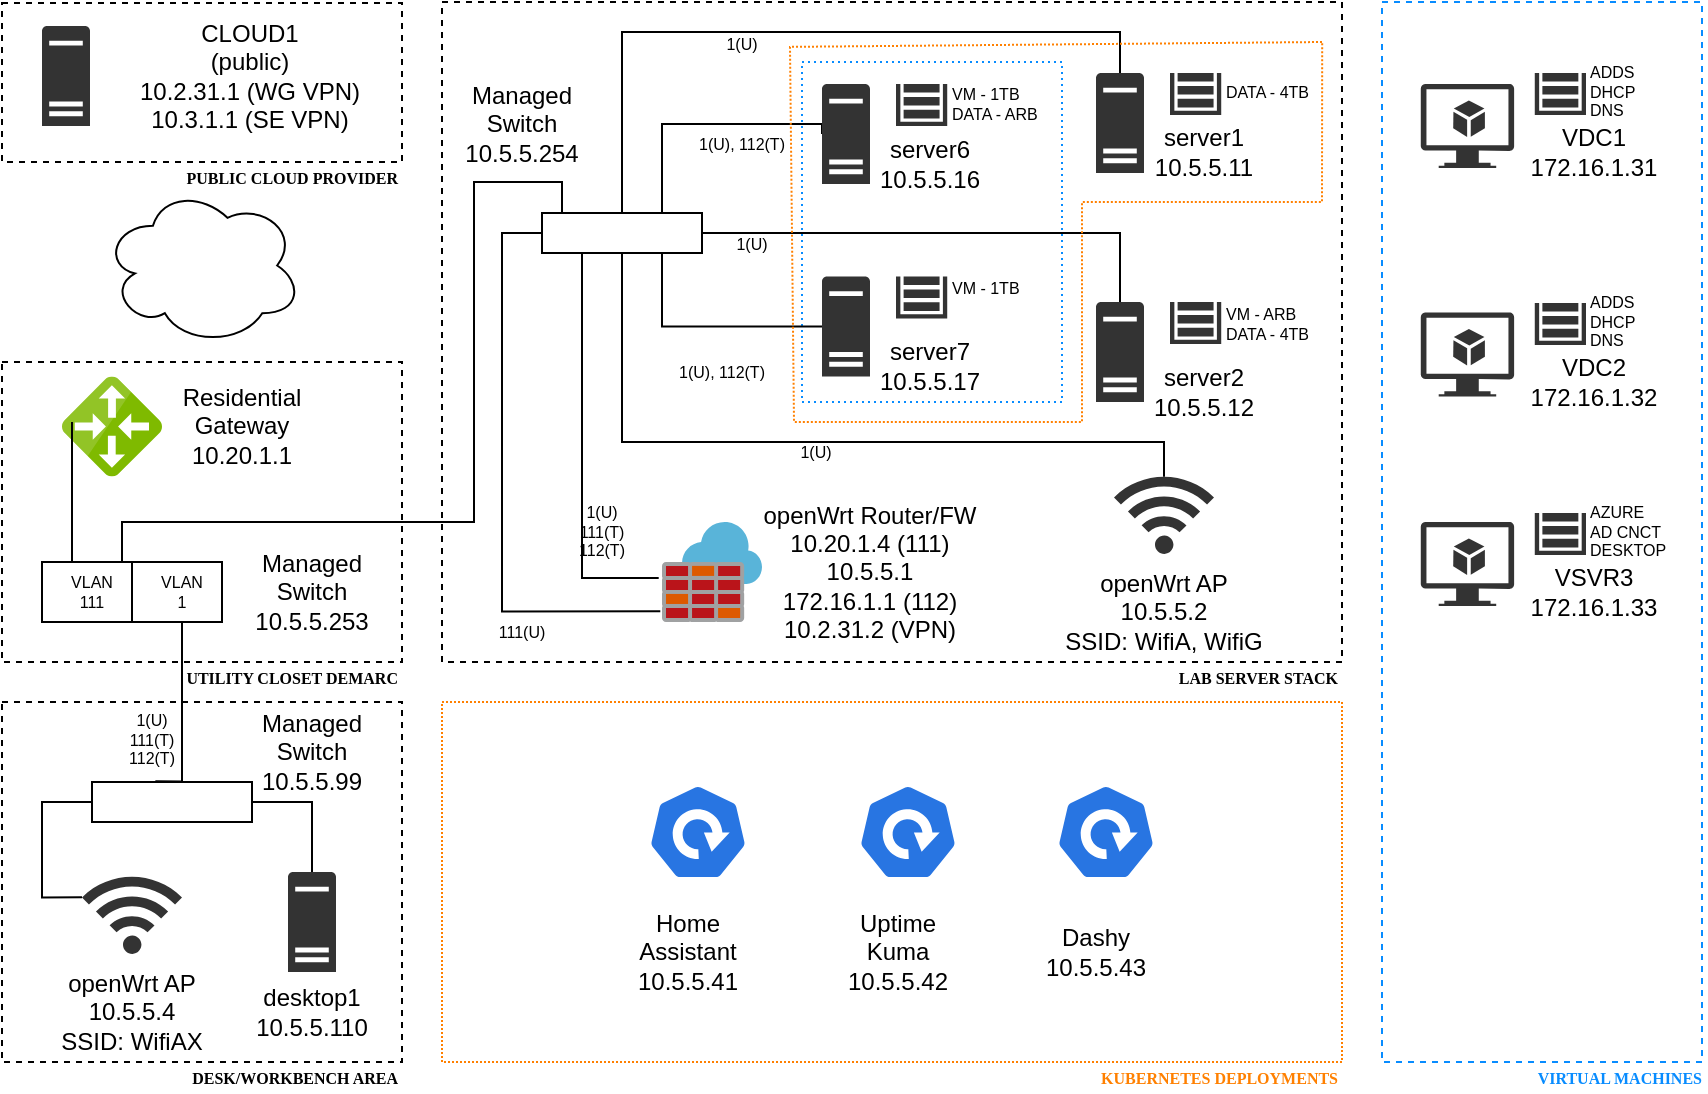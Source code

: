 <mxfile version="25.0.2">
  <diagram name="Page-1" id="vaTwr7fXwSRPZ4FlkMK4">
    <mxGraphModel dx="1434" dy="836" grid="1" gridSize="10" guides="1" tooltips="1" connect="1" arrows="1" fold="1" page="1" pageScale="1" pageWidth="1100" pageHeight="850" math="0" shadow="0">
      <root>
        <mxCell id="0" />
        <mxCell id="1" parent="0" />
        <mxCell id="aQgbKnUOz-fPQFIS8ysx-72" value="" style="rounded=0;whiteSpace=wrap;html=1;fillColor=none;dashed=1;strokeColor=#FF8000;dashPattern=1 1;" parent="1" vertex="1">
          <mxGeometry x="240" y="360" width="450" height="180" as="geometry" />
        </mxCell>
        <mxCell id="aQgbKnUOz-fPQFIS8ysx-106" value="" style="rounded=0;whiteSpace=wrap;html=1;fillColor=none;dashed=1;movable=1;resizable=1;rotatable=1;deletable=1;editable=1;locked=0;connectable=1;" parent="1" vertex="1">
          <mxGeometry x="20" y="10.5" width="200" height="79.5" as="geometry" />
        </mxCell>
        <mxCell id="aQgbKnUOz-fPQFIS8ysx-67" value="" style="rounded=0;whiteSpace=wrap;html=1;fillColor=none;dashed=1;movable=1;resizable=1;rotatable=1;deletable=1;editable=1;locked=0;connectable=1;" parent="1" vertex="1">
          <mxGeometry x="20" y="190" width="200" height="150" as="geometry" />
        </mxCell>
        <mxCell id="aQgbKnUOz-fPQFIS8ysx-68" value="" style="rounded=0;whiteSpace=wrap;html=1;fillColor=none;dashed=1;" parent="1" vertex="1">
          <mxGeometry x="240" y="10" width="450" height="330" as="geometry" />
        </mxCell>
        <mxCell id="aQgbKnUOz-fPQFIS8ysx-70" value="" style="rounded=0;whiteSpace=wrap;html=1;fillColor=none;dashed=1;fontColor=#ffffff;strokeColor=#088CFF;dashPattern=1 2;" parent="1" vertex="1">
          <mxGeometry x="420" y="40" width="130" height="170" as="geometry" />
        </mxCell>
        <mxCell id="aQgbKnUOz-fPQFIS8ysx-90" value="" style="rounded=0;whiteSpace=wrap;html=1;fillColor=none;dashed=1;strokeColor=#088CFF;" parent="1" vertex="1">
          <mxGeometry x="710" y="10" width="160" height="530" as="geometry" />
        </mxCell>
        <mxCell id="aQgbKnUOz-fPQFIS8ysx-71" value="" style="rounded=0;whiteSpace=wrap;html=1;fillColor=none;dashed=1;" parent="1" vertex="1">
          <mxGeometry x="20" y="360" width="200" height="180" as="geometry" />
        </mxCell>
        <mxCell id="aQgbKnUOz-fPQFIS8ysx-1" value="" style="ellipse;shape=cloud;whiteSpace=wrap;html=1;" parent="1" vertex="1">
          <mxGeometry x="70.62" y="102" width="99.38" height="79.5" as="geometry" />
        </mxCell>
        <mxCell id="aQgbKnUOz-fPQFIS8ysx-2" value="" style="image;sketch=0;aspect=fixed;html=1;points=[];align=center;fontSize=12;image=img/lib/mscae/Local_Network_Gateways.svg;" parent="1" vertex="1">
          <mxGeometry x="50" y="197.25" width="50" height="50" as="geometry" />
        </mxCell>
        <mxCell id="aQgbKnUOz-fPQFIS8ysx-3" value="" style="image;sketch=0;aspect=fixed;html=1;points=[];align=center;fontSize=12;image=img/lib/mscae/Azure_Firewall.svg;" parent="1" vertex="1">
          <mxGeometry x="350" y="270" width="50" height="50" as="geometry" />
        </mxCell>
        <mxCell id="aQgbKnUOz-fPQFIS8ysx-4" value="" style="rounded=0;whiteSpace=wrap;html=1;" parent="1" vertex="1">
          <mxGeometry x="40" y="290" width="90" height="30" as="geometry" />
        </mxCell>
        <mxCell id="aQgbKnUOz-fPQFIS8ysx-5" value="Residential&lt;div&gt;Gateway&lt;/div&gt;&lt;div&gt;10.20.1.1&lt;/div&gt;" style="text;html=1;align=center;verticalAlign=middle;whiteSpace=wrap;rounded=0;" parent="1" vertex="1">
          <mxGeometry x="110" y="207.25" width="60" height="30" as="geometry" />
        </mxCell>
        <mxCell id="aQgbKnUOz-fPQFIS8ysx-6" value="" style="rounded=0;whiteSpace=wrap;html=1;" parent="1" vertex="1">
          <mxGeometry x="290" y="115.5" width="80" height="20" as="geometry" />
        </mxCell>
        <mxCell id="aQgbKnUOz-fPQFIS8ysx-7" value="Managed&lt;div&gt;Switch&lt;br&gt;&lt;div&gt;10.5.5.253&lt;/div&gt;&lt;/div&gt;" style="text;html=1;align=center;verticalAlign=middle;whiteSpace=wrap;rounded=0;" parent="1" vertex="1">
          <mxGeometry x="145" y="290" width="60" height="30" as="geometry" />
        </mxCell>
        <mxCell id="aQgbKnUOz-fPQFIS8ysx-8" value="Managed&lt;div&gt;Switch&lt;br&gt;&lt;div&gt;10.5.5.254&lt;/div&gt;&lt;/div&gt;" style="text;html=1;align=center;verticalAlign=middle;whiteSpace=wrap;rounded=0;" parent="1" vertex="1">
          <mxGeometry x="250" y="55.5" width="60" height="30" as="geometry" />
        </mxCell>
        <mxCell id="aQgbKnUOz-fPQFIS8ysx-52" style="edgeStyle=orthogonalEdgeStyle;rounded=0;orthogonalLoop=1;jettySize=auto;html=1;exitX=1;exitY=0;exitDx=0;exitDy=0;entryX=0.25;entryY=0;entryDx=0;entryDy=0;endArrow=none;endFill=0;" parent="1" source="aQgbKnUOz-fPQFIS8ysx-9" target="aQgbKnUOz-fPQFIS8ysx-6" edge="1">
          <mxGeometry relative="1" as="geometry">
            <Array as="points">
              <mxPoint x="80" y="290" />
              <mxPoint x="80" y="270" />
              <mxPoint x="256" y="270" />
              <mxPoint x="256" y="100" />
              <mxPoint x="300" y="100" />
              <mxPoint x="300" y="116" />
            </Array>
          </mxGeometry>
        </mxCell>
        <mxCell id="aQgbKnUOz-fPQFIS8ysx-9" value="VLAN&lt;div&gt;111&lt;/div&gt;" style="text;html=1;align=center;verticalAlign=middle;whiteSpace=wrap;rounded=0;fontSize=8;" parent="1" vertex="1">
          <mxGeometry x="55" y="290" width="20" height="30" as="geometry" />
        </mxCell>
        <mxCell id="aQgbKnUOz-fPQFIS8ysx-10" value="VLAN&lt;div&gt;1&lt;/div&gt;" style="text;html=1;align=center;verticalAlign=middle;whiteSpace=wrap;rounded=0;fontSize=8;" parent="1" vertex="1">
          <mxGeometry x="100" y="290" width="20" height="30" as="geometry" />
        </mxCell>
        <mxCell id="aQgbKnUOz-fPQFIS8ysx-11" value="" style="endArrow=none;html=1;rounded=0;entryX=0.5;entryY=0;entryDx=0;entryDy=0;exitX=0.5;exitY=1;exitDx=0;exitDy=0;" parent="1" source="aQgbKnUOz-fPQFIS8ysx-4" target="aQgbKnUOz-fPQFIS8ysx-4" edge="1">
          <mxGeometry width="50" height="50" relative="1" as="geometry">
            <mxPoint x="150" y="260" as="sourcePoint" />
            <mxPoint x="200" y="210" as="targetPoint" />
          </mxGeometry>
        </mxCell>
        <mxCell id="aQgbKnUOz-fPQFIS8ysx-53" style="edgeStyle=orthogonalEdgeStyle;rounded=0;orthogonalLoop=1;jettySize=auto;html=1;exitX=0.396;exitY=-0.017;exitDx=0;exitDy=0;endArrow=none;endFill=0;exitPerimeter=0;" parent="1" source="aQgbKnUOz-fPQFIS8ysx-12" edge="1">
          <mxGeometry relative="1" as="geometry">
            <mxPoint x="110" y="320" as="targetPoint" />
            <Array as="points">
              <mxPoint x="110" y="400" />
            </Array>
          </mxGeometry>
        </mxCell>
        <mxCell id="aQgbKnUOz-fPQFIS8ysx-12" value="" style="rounded=0;whiteSpace=wrap;html=1;" parent="1" vertex="1">
          <mxGeometry x="65" y="400" width="80" height="20" as="geometry" />
        </mxCell>
        <mxCell id="aQgbKnUOz-fPQFIS8ysx-13" value="Managed&lt;div&gt;Switch&lt;br&gt;&lt;div&gt;10.5.5.99&lt;/div&gt;&lt;/div&gt;" style="text;html=1;align=center;verticalAlign=middle;whiteSpace=wrap;rounded=0;" parent="1" vertex="1">
          <mxGeometry x="145" y="370" width="60" height="30" as="geometry" />
        </mxCell>
        <mxCell id="aQgbKnUOz-fPQFIS8ysx-14" value="" style="sketch=0;aspect=fixed;pointerEvents=1;shadow=0;dashed=0;html=1;strokeColor=none;labelPosition=center;verticalLabelPosition=bottom;verticalAlign=top;align=center;fillColor=#333333;shape=mxgraph.mscae.enterprise.wireless_connection;rotation=-90;" parent="1" vertex="1">
          <mxGeometry x="580" y="240" width="42" height="50" as="geometry" />
        </mxCell>
        <mxCell id="aQgbKnUOz-fPQFIS8ysx-41" style="edgeStyle=orthogonalEdgeStyle;rounded=0;orthogonalLoop=1;jettySize=auto;html=1;exitX=0;exitY=0.5;exitDx=0;exitDy=0;exitPerimeter=0;endArrow=none;endFill=0;" parent="1" source="aQgbKnUOz-fPQFIS8ysx-15" target="aQgbKnUOz-fPQFIS8ysx-6" edge="1">
          <mxGeometry relative="1" as="geometry">
            <Array as="points">
              <mxPoint x="430" y="71" />
              <mxPoint x="350" y="71" />
            </Array>
          </mxGeometry>
        </mxCell>
        <mxCell id="aQgbKnUOz-fPQFIS8ysx-15" value="" style="sketch=0;aspect=fixed;pointerEvents=1;shadow=0;dashed=0;html=1;strokeColor=none;labelPosition=center;verticalLabelPosition=bottom;verticalAlign=top;align=center;fillColor=#333333;shape=mxgraph.mscae.enterprise.server_generic" parent="1" vertex="1">
          <mxGeometry x="430" y="51" width="24" height="50" as="geometry" />
        </mxCell>
        <mxCell id="aQgbKnUOz-fPQFIS8ysx-17" value="" style="sketch=0;aspect=fixed;pointerEvents=1;shadow=0;dashed=0;html=1;strokeColor=none;labelPosition=center;verticalLabelPosition=bottom;verticalAlign=top;align=center;fillColor=#333333;shape=mxgraph.mscae.enterprise.storage" parent="1" vertex="1">
          <mxGeometry x="467" y="51" width="25.61" height="21" as="geometry" />
        </mxCell>
        <mxCell id="aQgbKnUOz-fPQFIS8ysx-18" value="&lt;div&gt;server6&lt;br&gt;&lt;div&gt;10.5.5.16&lt;/div&gt;&lt;/div&gt;" style="text;html=1;align=center;verticalAlign=middle;whiteSpace=wrap;rounded=0;" parent="1" vertex="1">
          <mxGeometry x="454" y="75.5" width="60" height="30" as="geometry" />
        </mxCell>
        <mxCell id="aQgbKnUOz-fPQFIS8ysx-19" value="" style="sketch=0;aspect=fixed;pointerEvents=1;shadow=0;dashed=0;html=1;strokeColor=none;labelPosition=center;verticalLabelPosition=bottom;verticalAlign=top;align=center;fillColor=#333333;shape=mxgraph.mscae.enterprise.server_generic" parent="1" vertex="1">
          <mxGeometry x="430" y="147.25" width="24" height="50" as="geometry" />
        </mxCell>
        <mxCell id="aQgbKnUOz-fPQFIS8ysx-20" value="" style="sketch=0;aspect=fixed;pointerEvents=1;shadow=0;dashed=0;html=1;strokeColor=none;labelPosition=center;verticalLabelPosition=bottom;verticalAlign=top;align=center;fillColor=#333333;shape=mxgraph.mscae.enterprise.storage" parent="1" vertex="1">
          <mxGeometry x="467" y="147.25" width="25.61" height="21" as="geometry" />
        </mxCell>
        <mxCell id="aQgbKnUOz-fPQFIS8ysx-21" value="&lt;div&gt;server7&lt;br&gt;&lt;div&gt;10.5.5.17&lt;/div&gt;&lt;/div&gt;" style="text;html=1;align=center;verticalAlign=middle;whiteSpace=wrap;rounded=0;" parent="1" vertex="1">
          <mxGeometry x="454" y="177.25" width="60" height="30" as="geometry" />
        </mxCell>
        <mxCell id="aQgbKnUOz-fPQFIS8ysx-22" value="" style="sketch=0;aspect=fixed;pointerEvents=1;shadow=0;dashed=0;html=1;strokeColor=none;labelPosition=center;verticalLabelPosition=bottom;verticalAlign=top;align=center;fillColor=#333333;shape=mxgraph.mscae.enterprise.server_generic" parent="1" vertex="1">
          <mxGeometry x="567" y="45.5" width="24" height="50" as="geometry" />
        </mxCell>
        <mxCell id="aQgbKnUOz-fPQFIS8ysx-23" value="" style="sketch=0;aspect=fixed;pointerEvents=1;shadow=0;dashed=0;html=1;strokeColor=none;labelPosition=center;verticalLabelPosition=bottom;verticalAlign=top;align=center;fillColor=#333333;shape=mxgraph.mscae.enterprise.storage" parent="1" vertex="1">
          <mxGeometry x="604" y="45.5" width="25.61" height="21" as="geometry" />
        </mxCell>
        <mxCell id="aQgbKnUOz-fPQFIS8ysx-24" value="&lt;div&gt;server1&lt;br&gt;&lt;div&gt;10.5.5.11&lt;/div&gt;&lt;/div&gt;" style="text;html=1;align=center;verticalAlign=middle;whiteSpace=wrap;rounded=0;" parent="1" vertex="1">
          <mxGeometry x="591" y="70" width="60" height="30" as="geometry" />
        </mxCell>
        <mxCell id="aQgbKnUOz-fPQFIS8ysx-25" value="" style="sketch=0;aspect=fixed;pointerEvents=1;shadow=0;dashed=0;html=1;strokeColor=none;labelPosition=center;verticalLabelPosition=bottom;verticalAlign=top;align=center;fillColor=#333333;shape=mxgraph.mscae.enterprise.server_generic" parent="1" vertex="1">
          <mxGeometry x="567" y="160" width="24" height="50" as="geometry" />
        </mxCell>
        <mxCell id="aQgbKnUOz-fPQFIS8ysx-26" value="" style="sketch=0;aspect=fixed;pointerEvents=1;shadow=0;dashed=0;html=1;strokeColor=none;labelPosition=center;verticalLabelPosition=bottom;verticalAlign=top;align=center;fillColor=#333333;shape=mxgraph.mscae.enterprise.storage" parent="1" vertex="1">
          <mxGeometry x="604" y="160" width="25.61" height="21" as="geometry" />
        </mxCell>
        <mxCell id="aQgbKnUOz-fPQFIS8ysx-27" value="&lt;div&gt;server2&lt;br&gt;&lt;div&gt;10.5.5.12&lt;/div&gt;&lt;/div&gt;" style="text;html=1;align=center;verticalAlign=middle;whiteSpace=wrap;rounded=0;" parent="1" vertex="1">
          <mxGeometry x="591" y="190" width="60" height="30" as="geometry" />
        </mxCell>
        <mxCell id="aQgbKnUOz-fPQFIS8ysx-40" value="openWrt Router/FW&lt;div&gt;10.20.1.4 (111)&lt;/div&gt;&lt;div&gt;10.5.5.1&lt;/div&gt;&lt;div&gt;172.16.1.1 (112)&lt;/div&gt;&lt;div&gt;10.2.31.2 (VPN)&lt;/div&gt;" style="text;html=1;align=center;verticalAlign=middle;whiteSpace=wrap;rounded=0;" parent="1" vertex="1">
          <mxGeometry x="394" y="280" width="120" height="30" as="geometry" />
        </mxCell>
        <mxCell id="aQgbKnUOz-fPQFIS8ysx-42" style="edgeStyle=orthogonalEdgeStyle;rounded=0;orthogonalLoop=1;jettySize=auto;html=1;entryX=0.5;entryY=0;entryDx=0;entryDy=0;entryPerimeter=0;endArrow=none;endFill=0;exitX=0.5;exitY=0;exitDx=0;exitDy=0;" parent="1" source="aQgbKnUOz-fPQFIS8ysx-6" target="aQgbKnUOz-fPQFIS8ysx-22" edge="1">
          <mxGeometry relative="1" as="geometry">
            <mxPoint x="320" y="110" as="sourcePoint" />
            <Array as="points">
              <mxPoint x="330" y="25" />
              <mxPoint x="579" y="25" />
            </Array>
          </mxGeometry>
        </mxCell>
        <mxCell id="aQgbKnUOz-fPQFIS8ysx-43" style="edgeStyle=orthogonalEdgeStyle;rounded=0;orthogonalLoop=1;jettySize=auto;html=1;exitX=1;exitY=0.5;exitDx=0;exitDy=0;entryX=0.5;entryY=0;entryDx=0;entryDy=0;entryPerimeter=0;endArrow=none;endFill=0;" parent="1" source="aQgbKnUOz-fPQFIS8ysx-6" target="aQgbKnUOz-fPQFIS8ysx-25" edge="1">
          <mxGeometry relative="1" as="geometry">
            <Array as="points">
              <mxPoint x="370" y="126" />
              <mxPoint x="579" y="125" />
            </Array>
          </mxGeometry>
        </mxCell>
        <mxCell id="aQgbKnUOz-fPQFIS8ysx-46" style="edgeStyle=orthogonalEdgeStyle;rounded=0;orthogonalLoop=1;jettySize=auto;html=1;exitX=0.75;exitY=1;exitDx=0;exitDy=0;entryX=0;entryY=0.5;entryDx=0;entryDy=0;entryPerimeter=0;endArrow=none;endFill=0;" parent="1" source="aQgbKnUOz-fPQFIS8ysx-6" target="aQgbKnUOz-fPQFIS8ysx-19" edge="1">
          <mxGeometry relative="1" as="geometry" />
        </mxCell>
        <mxCell id="aQgbKnUOz-fPQFIS8ysx-47" style="edgeStyle=orthogonalEdgeStyle;rounded=0;orthogonalLoop=1;jettySize=auto;html=1;exitX=0.5;exitY=1;exitDx=0;exitDy=0;entryX=0.92;entryY=0.5;entryDx=0;entryDy=0;entryPerimeter=0;endArrow=none;endFill=0;" parent="1" source="aQgbKnUOz-fPQFIS8ysx-6" target="aQgbKnUOz-fPQFIS8ysx-14" edge="1">
          <mxGeometry relative="1" as="geometry">
            <Array as="points">
              <mxPoint x="330" y="230" />
              <mxPoint x="601" y="230" />
            </Array>
          </mxGeometry>
        </mxCell>
        <mxCell id="aQgbKnUOz-fPQFIS8ysx-48" value="&lt;div&gt;VM - 1TB&lt;/div&gt;&lt;div&gt;DATA - ARB&lt;/div&gt;" style="text;html=1;align=left;verticalAlign=middle;whiteSpace=wrap;rounded=0;fontSize=8;" parent="1" vertex="1">
          <mxGeometry x="492.61" y="45.5" width="60" height="30" as="geometry" />
        </mxCell>
        <mxCell id="aQgbKnUOz-fPQFIS8ysx-49" value="&lt;div&gt;VM - 1TB&lt;/div&gt;&lt;div&gt;&lt;br&gt;&lt;/div&gt;" style="text;html=1;align=left;verticalAlign=middle;whiteSpace=wrap;rounded=0;fontSize=8;" parent="1" vertex="1">
          <mxGeometry x="492.61" y="142.75" width="60" height="30" as="geometry" />
        </mxCell>
        <mxCell id="aQgbKnUOz-fPQFIS8ysx-50" value="&lt;div&gt;&lt;span style=&quot;background-color: initial;&quot;&gt;DATA - 4TB&lt;/span&gt;&lt;br&gt;&lt;/div&gt;" style="text;html=1;align=left;verticalAlign=middle;whiteSpace=wrap;rounded=0;fontSize=8;" parent="1" vertex="1">
          <mxGeometry x="629.61" y="40" width="60" height="30" as="geometry" />
        </mxCell>
        <mxCell id="aQgbKnUOz-fPQFIS8ysx-51" value="&lt;div&gt;VM - ARB&lt;/div&gt;&lt;div&gt;DATA - 4TB&lt;/div&gt;" style="text;html=1;align=left;verticalAlign=middle;whiteSpace=wrap;rounded=0;fontSize=8;" parent="1" vertex="1">
          <mxGeometry x="629.61" y="155.5" width="60" height="30" as="geometry" />
        </mxCell>
        <mxCell id="aQgbKnUOz-fPQFIS8ysx-55" style="edgeStyle=orthogonalEdgeStyle;rounded=0;orthogonalLoop=1;jettySize=auto;html=1;exitX=0;exitY=0.5;exitDx=0;exitDy=0;entryX=-0.017;entryY=0.893;entryDx=0;entryDy=0;entryPerimeter=0;endArrow=none;endFill=0;" parent="1" source="aQgbKnUOz-fPQFIS8ysx-6" target="aQgbKnUOz-fPQFIS8ysx-3" edge="1">
          <mxGeometry relative="1" as="geometry">
            <mxPoint x="320" y="310" as="targetPoint" />
            <Array as="points">
              <mxPoint x="270" y="126" />
              <mxPoint x="270" y="315" />
            </Array>
          </mxGeometry>
        </mxCell>
        <mxCell id="aQgbKnUOz-fPQFIS8ysx-56" style="edgeStyle=orthogonalEdgeStyle;rounded=0;orthogonalLoop=1;jettySize=auto;html=1;exitX=0.25;exitY=1;exitDx=0;exitDy=0;entryX=-0.033;entryY=0.56;entryDx=0;entryDy=0;entryPerimeter=0;endArrow=none;endFill=0;" parent="1" source="aQgbKnUOz-fPQFIS8ysx-6" target="aQgbKnUOz-fPQFIS8ysx-3" edge="1">
          <mxGeometry relative="1" as="geometry">
            <Array as="points">
              <mxPoint x="310" y="298" />
            </Array>
          </mxGeometry>
        </mxCell>
        <mxCell id="aQgbKnUOz-fPQFIS8ysx-57" value="111(U)" style="text;html=1;align=center;verticalAlign=middle;whiteSpace=wrap;rounded=0;fontSize=8;" parent="1" vertex="1">
          <mxGeometry x="270" y="310" width="20" height="30" as="geometry" />
        </mxCell>
        <mxCell id="aQgbKnUOz-fPQFIS8ysx-58" value="1(U)&lt;div&gt;111(T)&lt;/div&gt;&lt;div&gt;112(T)&lt;/div&gt;" style="text;html=1;align=center;verticalAlign=middle;whiteSpace=wrap;rounded=0;fontSize=8;" parent="1" vertex="1">
          <mxGeometry x="310" y="260" width="20" height="30" as="geometry" />
        </mxCell>
        <mxCell id="aQgbKnUOz-fPQFIS8ysx-60" value="1(U)" style="text;html=1;align=center;verticalAlign=middle;whiteSpace=wrap;rounded=0;fontSize=8;" parent="1" vertex="1">
          <mxGeometry x="387" y="220" width="80" height="30" as="geometry" />
        </mxCell>
        <mxCell id="aQgbKnUOz-fPQFIS8ysx-61" value="1(U), 112(T)" style="text;html=1;align=center;verticalAlign=middle;whiteSpace=wrap;rounded=0;fontSize=8;" parent="1" vertex="1">
          <mxGeometry x="340" y="180" width="80" height="30" as="geometry" />
        </mxCell>
        <mxCell id="aQgbKnUOz-fPQFIS8ysx-62" value="1(U)" style="text;html=1;align=center;verticalAlign=middle;whiteSpace=wrap;rounded=0;fontSize=8;" parent="1" vertex="1">
          <mxGeometry x="350" y="15.5" width="80" height="30" as="geometry" />
        </mxCell>
        <mxCell id="aQgbKnUOz-fPQFIS8ysx-64" value="1(U), 112(T)" style="text;html=1;align=center;verticalAlign=middle;whiteSpace=wrap;rounded=0;fontSize=8;" parent="1" vertex="1">
          <mxGeometry x="350" y="65.5" width="80" height="30" as="geometry" />
        </mxCell>
        <mxCell id="aQgbKnUOz-fPQFIS8ysx-65" value="1(U)" style="text;html=1;align=center;verticalAlign=middle;whiteSpace=wrap;rounded=0;fontSize=8;" parent="1" vertex="1">
          <mxGeometry x="355" y="115.5" width="80" height="30" as="geometry" />
        </mxCell>
        <mxCell id="aQgbKnUOz-fPQFIS8ysx-69" value="openWrt AP&lt;div&gt;10.5.5.2&lt;/div&gt;&lt;div&gt;SSID: WifiA, WifiG&lt;/div&gt;" style="text;html=1;align=center;verticalAlign=middle;whiteSpace=wrap;rounded=0;" parent="1" vertex="1">
          <mxGeometry x="541" y="300" width="120" height="30" as="geometry" />
        </mxCell>
        <mxCell id="aQgbKnUOz-fPQFIS8ysx-73" value="UTILITY CLOSET DEMARC" style="text;html=1;align=right;verticalAlign=middle;whiteSpace=wrap;rounded=0;fontSize=8;fontFamily=Tahoma;fontStyle=1" parent="1" vertex="1">
          <mxGeometry x="110" y="340" width="110" height="15" as="geometry" />
        </mxCell>
        <mxCell id="aQgbKnUOz-fPQFIS8ysx-75" value="DESK/WORKBENCH AREA" style="text;html=1;align=right;verticalAlign=middle;whiteSpace=wrap;rounded=0;fontSize=8;fontFamily=Tahoma;fontStyle=1" parent="1" vertex="1">
          <mxGeometry x="110" y="540" width="110" height="15" as="geometry" />
        </mxCell>
        <mxCell id="aQgbKnUOz-fPQFIS8ysx-78" value="" style="sketch=0;aspect=fixed;pointerEvents=1;shadow=0;dashed=0;html=1;strokeColor=none;labelPosition=center;verticalLabelPosition=bottom;verticalAlign=top;align=center;fillColor=#333333;shape=mxgraph.mscae.enterprise.storage" parent="1" vertex="1">
          <mxGeometry x="786.39" y="45.5" width="25.61" height="21" as="geometry" />
        </mxCell>
        <mxCell id="aQgbKnUOz-fPQFIS8ysx-79" value="ADDS&lt;div&gt;DHCP&lt;/div&gt;&lt;div&gt;DNS&lt;/div&gt;" style="text;html=1;align=left;verticalAlign=middle;whiteSpace=wrap;rounded=0;fontSize=8;" parent="1" vertex="1">
          <mxGeometry x="812" y="40" width="60" height="30" as="geometry" />
        </mxCell>
        <mxCell id="aQgbKnUOz-fPQFIS8ysx-80" value="&lt;div&gt;VDC1&lt;br&gt;&lt;div&gt;172.16.1.31&lt;/div&gt;&lt;/div&gt;" style="text;html=1;align=center;verticalAlign=middle;whiteSpace=wrap;rounded=0;" parent="1" vertex="1">
          <mxGeometry x="786.39" y="70" width="60" height="30" as="geometry" />
        </mxCell>
        <mxCell id="aQgbKnUOz-fPQFIS8ysx-82" value="" style="sketch=0;aspect=fixed;pointerEvents=1;shadow=0;dashed=0;html=1;strokeColor=none;labelPosition=center;verticalLabelPosition=bottom;verticalAlign=top;align=center;fillColor=#333333;shape=mxgraph.mscae.enterprise.storage" parent="1" vertex="1">
          <mxGeometry x="786.39" y="160.5" width="25.61" height="21" as="geometry" />
        </mxCell>
        <mxCell id="aQgbKnUOz-fPQFIS8ysx-83" value="ADDS&lt;div&gt;DHCP&lt;/div&gt;&lt;div&gt;DNS&lt;/div&gt;" style="text;html=1;align=left;verticalAlign=middle;whiteSpace=wrap;rounded=0;fontSize=8;" parent="1" vertex="1">
          <mxGeometry x="812" y="155" width="60" height="30" as="geometry" />
        </mxCell>
        <mxCell id="aQgbKnUOz-fPQFIS8ysx-84" value="&lt;div&gt;VDC2&lt;br&gt;&lt;div&gt;172.16.1.32&lt;/div&gt;&lt;/div&gt;" style="text;html=1;align=center;verticalAlign=middle;whiteSpace=wrap;rounded=0;" parent="1" vertex="1">
          <mxGeometry x="786.39" y="185" width="60" height="30" as="geometry" />
        </mxCell>
        <mxCell id="aQgbKnUOz-fPQFIS8ysx-85" value="KUBERNETES DEPLOYMENTS" style="text;html=1;align=right;verticalAlign=middle;whiteSpace=wrap;rounded=0;fontSize=8;fontFamily=Tahoma;fontStyle=1;labelBorderColor=none;fontColor=#FF8000;" parent="1" vertex="1">
          <mxGeometry x="560" y="540" width="130" height="15" as="geometry" />
        </mxCell>
        <mxCell id="aQgbKnUOz-fPQFIS8ysx-87" value="" style="sketch=0;aspect=fixed;pointerEvents=1;shadow=0;dashed=0;html=1;strokeColor=none;labelPosition=center;verticalLabelPosition=bottom;verticalAlign=top;align=center;fillColor=#333333;shape=mxgraph.mscae.enterprise.storage" parent="1" vertex="1">
          <mxGeometry x="786.39" y="265.5" width="25.61" height="21" as="geometry" />
        </mxCell>
        <mxCell id="aQgbKnUOz-fPQFIS8ysx-88" value="AZURE&lt;div&gt;AD CNCT&lt;/div&gt;&lt;div&gt;DESKTOP&lt;/div&gt;" style="text;html=1;align=left;verticalAlign=middle;whiteSpace=wrap;rounded=0;fontSize=8;" parent="1" vertex="1">
          <mxGeometry x="812" y="260" width="60" height="30" as="geometry" />
        </mxCell>
        <mxCell id="aQgbKnUOz-fPQFIS8ysx-89" value="&lt;div&gt;VSVR3&lt;br&gt;&lt;div&gt;172.16.1.33&lt;/div&gt;&lt;/div&gt;" style="text;html=1;align=center;verticalAlign=middle;whiteSpace=wrap;rounded=0;" parent="1" vertex="1">
          <mxGeometry x="786.39" y="290" width="60" height="30" as="geometry" />
        </mxCell>
        <mxCell id="aQgbKnUOz-fPQFIS8ysx-91" value="VIRTUAL MACHINES" style="text;html=1;align=right;verticalAlign=middle;whiteSpace=wrap;rounded=0;fontSize=8;fontFamily=Tahoma;fontStyle=1;labelBorderColor=none;fontColor=#088CFF;" parent="1" vertex="1">
          <mxGeometry x="742" y="540" width="130" height="15" as="geometry" />
        </mxCell>
        <mxCell id="aQgbKnUOz-fPQFIS8ysx-97" value="" style="endArrow=none;html=1;rounded=0;entryX=0.978;entryY=0.061;entryDx=0;entryDy=0;entryPerimeter=0;strokeColor=#FF8000;dashed=1;dashPattern=1 1;" parent="1" target="aQgbKnUOz-fPQFIS8ysx-68" edge="1">
          <mxGeometry width="50" height="50" relative="1" as="geometry">
            <mxPoint x="680" y="30" as="sourcePoint" />
            <mxPoint x="680" y="30" as="targetPoint" />
            <Array as="points">
              <mxPoint x="414" y="32.44" />
              <mxPoint x="416" y="220" />
              <mxPoint x="560" y="220" />
              <mxPoint x="560" y="110" />
              <mxPoint x="680" y="110" />
            </Array>
          </mxGeometry>
        </mxCell>
        <mxCell id="aQgbKnUOz-fPQFIS8ysx-98" value="openWrt AP&lt;div&gt;10.5.5.4&lt;/div&gt;&lt;div&gt;SSID: WifiAX&lt;/div&gt;" style="text;html=1;align=center;verticalAlign=middle;whiteSpace=wrap;rounded=0;" parent="1" vertex="1">
          <mxGeometry x="25" y="500" width="120" height="30" as="geometry" />
        </mxCell>
        <mxCell id="aQgbKnUOz-fPQFIS8ysx-108" style="edgeStyle=orthogonalEdgeStyle;rounded=0;orthogonalLoop=1;jettySize=auto;html=1;exitX=0.675;exitY=0;exitDx=0;exitDy=0;exitPerimeter=0;entryX=0;entryY=0.5;entryDx=0;entryDy=0;endArrow=none;endFill=0;" parent="1" source="aQgbKnUOz-fPQFIS8ysx-99" target="aQgbKnUOz-fPQFIS8ysx-12" edge="1">
          <mxGeometry relative="1" as="geometry" />
        </mxCell>
        <mxCell id="aQgbKnUOz-fPQFIS8ysx-99" value="" style="sketch=0;aspect=fixed;pointerEvents=1;shadow=0;dashed=0;html=1;strokeColor=none;labelPosition=center;verticalLabelPosition=bottom;verticalAlign=top;align=center;fillColor=#333333;shape=mxgraph.mscae.enterprise.wireless_connection;rotation=-90;" parent="1" vertex="1">
          <mxGeometry x="64" y="440" width="42" height="50" as="geometry" />
        </mxCell>
        <mxCell id="aQgbKnUOz-fPQFIS8ysx-100" value="LAB SERVER STACK" style="text;html=1;align=right;verticalAlign=middle;whiteSpace=wrap;rounded=0;fontSize=8;fontFamily=Tahoma;fontStyle=1" parent="1" vertex="1">
          <mxGeometry x="579.61" y="340" width="110" height="15" as="geometry" />
        </mxCell>
        <mxCell id="aQgbKnUOz-fPQFIS8ysx-101" value="&lt;div&gt;desktop1&lt;br&gt;&lt;div&gt;10.5.5.110&lt;/div&gt;&lt;/div&gt;" style="text;html=1;align=center;verticalAlign=middle;whiteSpace=wrap;rounded=0;" parent="1" vertex="1">
          <mxGeometry x="145" y="500" width="60" height="30" as="geometry" />
        </mxCell>
        <mxCell id="aQgbKnUOz-fPQFIS8ysx-102" value="" style="sketch=0;aspect=fixed;pointerEvents=1;shadow=0;dashed=0;html=1;strokeColor=none;labelPosition=center;verticalLabelPosition=bottom;verticalAlign=top;align=center;fillColor=#333333;shape=mxgraph.mscae.enterprise.server_generic" parent="1" vertex="1">
          <mxGeometry x="163" y="445" width="24" height="50" as="geometry" />
        </mxCell>
        <mxCell id="aQgbKnUOz-fPQFIS8ysx-104" value="1(U)&lt;div&gt;111(T)&lt;/div&gt;&lt;div&gt;112(T)&lt;/div&gt;" style="text;html=1;align=center;verticalAlign=middle;whiteSpace=wrap;rounded=0;fontSize=8;" parent="1" vertex="1">
          <mxGeometry x="85" y="364" width="20" height="30" as="geometry" />
        </mxCell>
        <mxCell id="aQgbKnUOz-fPQFIS8ysx-109" style="edgeStyle=orthogonalEdgeStyle;rounded=0;orthogonalLoop=1;jettySize=auto;html=1;exitX=1;exitY=0.5;exitDx=0;exitDy=0;entryX=0.5;entryY=0;entryDx=0;entryDy=0;entryPerimeter=0;endArrow=none;endFill=0;" parent="1" source="aQgbKnUOz-fPQFIS8ysx-12" target="aQgbKnUOz-fPQFIS8ysx-102" edge="1">
          <mxGeometry relative="1" as="geometry" />
        </mxCell>
        <mxCell id="aQgbKnUOz-fPQFIS8ysx-110" value="" style="sketch=0;aspect=fixed;pointerEvents=1;shadow=0;dashed=0;html=1;strokeColor=none;labelPosition=center;verticalLabelPosition=bottom;verticalAlign=top;align=center;fillColor=#333333;shape=mxgraph.mscae.enterprise.server_generic" parent="1" vertex="1">
          <mxGeometry x="40" y="22" width="24" height="50" as="geometry" />
        </mxCell>
        <mxCell id="aQgbKnUOz-fPQFIS8ysx-111" value="&lt;div&gt;CLOUD1&lt;/div&gt;&lt;div&gt;(public)&lt;/div&gt;&lt;div&gt;10.2.31.1 (WG VPN)&lt;/div&gt;&lt;div&gt;10.3.1.1 (SE VPN)&lt;/div&gt;" style="text;html=1;align=center;verticalAlign=middle;whiteSpace=wrap;rounded=0;" parent="1" vertex="1">
          <mxGeometry x="85" y="32" width="118" height="30" as="geometry" />
        </mxCell>
        <mxCell id="aQgbKnUOz-fPQFIS8ysx-113" value="PUBLIC CLOUD PROVIDER" style="text;html=1;align=right;verticalAlign=middle;whiteSpace=wrap;rounded=0;fontSize=8;fontFamily=Tahoma;fontStyle=1" parent="1" vertex="1">
          <mxGeometry x="110" y="90" width="110" height="15" as="geometry" />
        </mxCell>
        <mxCell id="aQgbKnUOz-fPQFIS8ysx-115" value="" style="sketch=0;aspect=fixed;pointerEvents=1;shadow=0;dashed=0;html=1;strokeColor=none;labelPosition=center;verticalLabelPosition=bottom;verticalAlign=top;align=center;fillColor=#333333;shape=mxgraph.azure.virtual_machine_feature" parent="1" vertex="1">
          <mxGeometry x="729.39" y="51" width="46.67" height="42" as="geometry" />
        </mxCell>
        <mxCell id="aQgbKnUOz-fPQFIS8ysx-116" value="" style="sketch=0;aspect=fixed;pointerEvents=1;shadow=0;dashed=0;html=1;strokeColor=none;labelPosition=center;verticalLabelPosition=bottom;verticalAlign=top;align=center;fillColor=#333333;shape=mxgraph.azure.virtual_machine_feature" parent="1" vertex="1">
          <mxGeometry x="729.39" y="165.25" width="46.67" height="42" as="geometry" />
        </mxCell>
        <mxCell id="aQgbKnUOz-fPQFIS8ysx-117" value="" style="sketch=0;aspect=fixed;pointerEvents=1;shadow=0;dashed=0;html=1;strokeColor=none;labelPosition=center;verticalLabelPosition=bottom;verticalAlign=top;align=center;fillColor=#333333;shape=mxgraph.azure.virtual_machine_feature" parent="1" vertex="1">
          <mxGeometry x="729.39" y="270" width="46.67" height="42" as="geometry" />
        </mxCell>
        <mxCell id="aQgbKnUOz-fPQFIS8ysx-118" style="edgeStyle=orthogonalEdgeStyle;rounded=0;orthogonalLoop=1;jettySize=auto;html=1;exitX=0;exitY=0;exitDx=0;exitDy=0;entryX=0.1;entryY=0.455;entryDx=0;entryDy=0;entryPerimeter=0;endArrow=none;endFill=0;" parent="1" source="aQgbKnUOz-fPQFIS8ysx-9" target="aQgbKnUOz-fPQFIS8ysx-2" edge="1">
          <mxGeometry relative="1" as="geometry" />
        </mxCell>
        <mxCell id="aQgbKnUOz-fPQFIS8ysx-119" value="" style="aspect=fixed;sketch=0;html=1;dashed=0;whitespace=wrap;verticalLabelPosition=bottom;verticalAlign=top;fillColor=#2875E2;strokeColor=#ffffff;points=[[0.005,0.63,0],[0.1,0.2,0],[0.9,0.2,0],[0.5,0,0],[0.995,0.63,0],[0.72,0.99,0],[0.5,1,0],[0.28,0.99,0]];shape=mxgraph.kubernetes.icon2;prIcon=deploy" parent="1" vertex="1">
          <mxGeometry x="343" y="401" width="50" height="48" as="geometry" />
        </mxCell>
        <mxCell id="aQgbKnUOz-fPQFIS8ysx-120" value="Home&lt;div&gt;Assistant&lt;/div&gt;&lt;div&gt;10.5.5.41&lt;/div&gt;" style="text;html=1;align=center;verticalAlign=middle;whiteSpace=wrap;rounded=0;" parent="1" vertex="1">
          <mxGeometry x="303" y="470" width="120" height="30" as="geometry" />
        </mxCell>
        <mxCell id="aQgbKnUOz-fPQFIS8ysx-121" value="" style="aspect=fixed;sketch=0;html=1;dashed=0;whitespace=wrap;verticalLabelPosition=bottom;verticalAlign=top;fillColor=#2875E2;strokeColor=#ffffff;points=[[0.005,0.63,0],[0.1,0.2,0],[0.9,0.2,0],[0.5,0,0],[0.995,0.63,0],[0.72,0.99,0],[0.5,1,0],[0.28,0.99,0]];shape=mxgraph.kubernetes.icon2;prIcon=deploy" parent="1" vertex="1">
          <mxGeometry x="448" y="401" width="50" height="48" as="geometry" />
        </mxCell>
        <mxCell id="aQgbKnUOz-fPQFIS8ysx-122" value="Uptime&lt;div&gt;Kuma&lt;/div&gt;&lt;div&gt;10.5.5.42&lt;/div&gt;" style="text;html=1;align=center;verticalAlign=middle;whiteSpace=wrap;rounded=0;" parent="1" vertex="1">
          <mxGeometry x="408" y="470" width="120" height="30" as="geometry" />
        </mxCell>
        <mxCell id="aQgbKnUOz-fPQFIS8ysx-123" value="" style="aspect=fixed;sketch=0;html=1;dashed=0;whitespace=wrap;verticalLabelPosition=bottom;verticalAlign=top;fillColor=#2875E2;strokeColor=#ffffff;points=[[0.005,0.63,0],[0.1,0.2,0],[0.9,0.2,0],[0.5,0,0],[0.995,0.63,0],[0.72,0.99,0],[0.5,1,0],[0.28,0.99,0]];shape=mxgraph.kubernetes.icon2;prIcon=deploy" parent="1" vertex="1">
          <mxGeometry x="547" y="401" width="50" height="48" as="geometry" />
        </mxCell>
        <mxCell id="aQgbKnUOz-fPQFIS8ysx-124" value="Dashy&lt;div&gt;10.5.5.43&lt;/div&gt;" style="text;html=1;align=center;verticalAlign=middle;whiteSpace=wrap;rounded=0;" parent="1" vertex="1">
          <mxGeometry x="507" y="470" width="120" height="30" as="geometry" />
        </mxCell>
      </root>
    </mxGraphModel>
  </diagram>
</mxfile>
